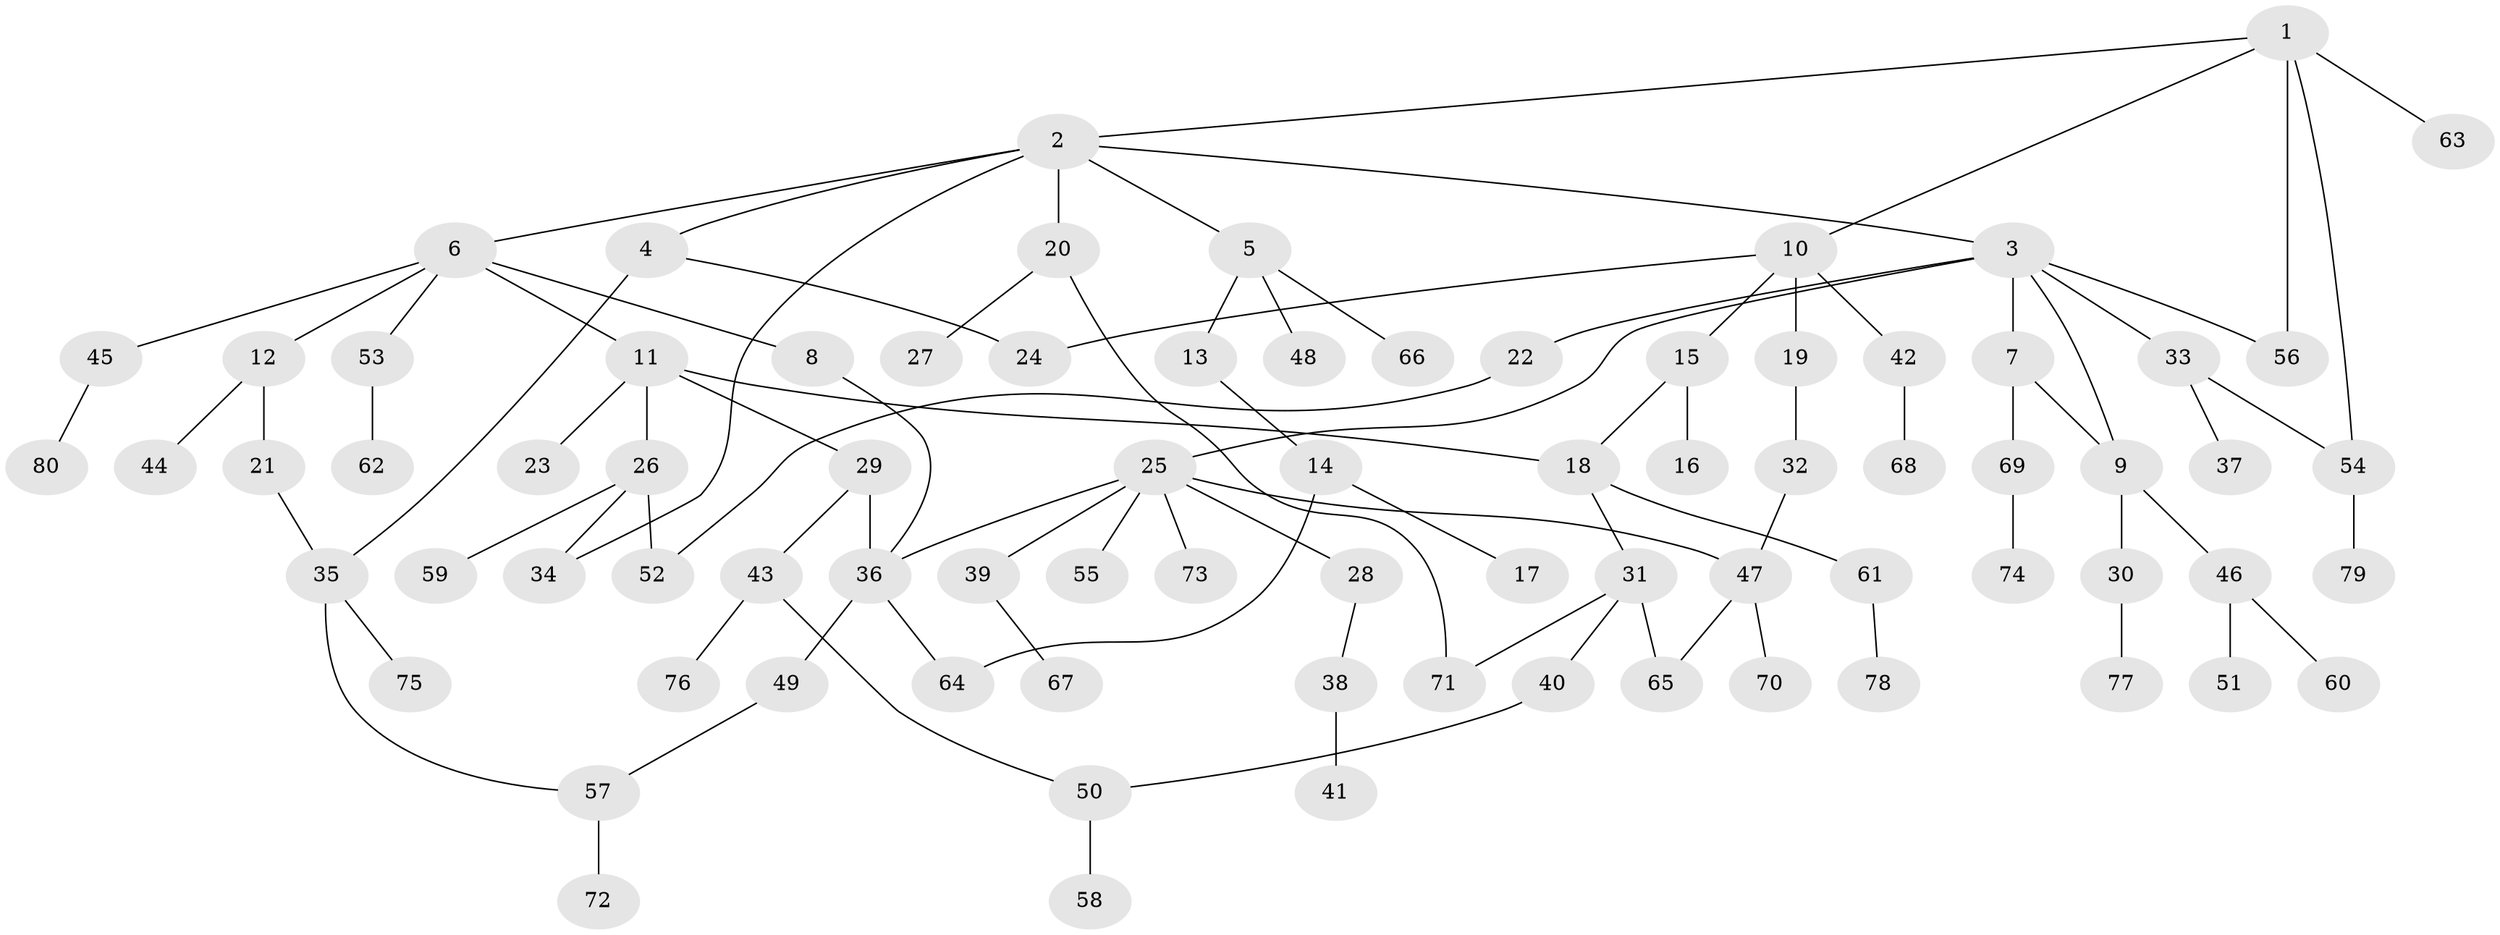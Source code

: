 // Generated by graph-tools (version 1.1) at 2025/10/02/27/25 16:10:51]
// undirected, 80 vertices, 95 edges
graph export_dot {
graph [start="1"]
  node [color=gray90,style=filled];
  1;
  2;
  3;
  4;
  5;
  6;
  7;
  8;
  9;
  10;
  11;
  12;
  13;
  14;
  15;
  16;
  17;
  18;
  19;
  20;
  21;
  22;
  23;
  24;
  25;
  26;
  27;
  28;
  29;
  30;
  31;
  32;
  33;
  34;
  35;
  36;
  37;
  38;
  39;
  40;
  41;
  42;
  43;
  44;
  45;
  46;
  47;
  48;
  49;
  50;
  51;
  52;
  53;
  54;
  55;
  56;
  57;
  58;
  59;
  60;
  61;
  62;
  63;
  64;
  65;
  66;
  67;
  68;
  69;
  70;
  71;
  72;
  73;
  74;
  75;
  76;
  77;
  78;
  79;
  80;
  1 -- 2;
  1 -- 10;
  1 -- 56;
  1 -- 63;
  1 -- 54;
  2 -- 3;
  2 -- 4;
  2 -- 5;
  2 -- 6;
  2 -- 20;
  2 -- 34;
  3 -- 7;
  3 -- 9;
  3 -- 22;
  3 -- 25;
  3 -- 33;
  3 -- 56;
  4 -- 24;
  4 -- 35;
  5 -- 13;
  5 -- 48;
  5 -- 66;
  6 -- 8;
  6 -- 11;
  6 -- 12;
  6 -- 45;
  6 -- 53;
  7 -- 69;
  7 -- 9;
  8 -- 36;
  9 -- 30;
  9 -- 46;
  10 -- 15;
  10 -- 19;
  10 -- 42;
  10 -- 24;
  11 -- 23;
  11 -- 26;
  11 -- 29;
  11 -- 18;
  12 -- 21;
  12 -- 44;
  13 -- 14;
  14 -- 17;
  14 -- 64;
  15 -- 16;
  15 -- 18;
  18 -- 31;
  18 -- 61;
  19 -- 32;
  20 -- 27;
  20 -- 71;
  21 -- 35;
  22 -- 52;
  25 -- 28;
  25 -- 39;
  25 -- 47;
  25 -- 55;
  25 -- 73;
  25 -- 36;
  26 -- 59;
  26 -- 52;
  26 -- 34;
  28 -- 38;
  29 -- 43;
  29 -- 36;
  30 -- 77;
  31 -- 40;
  31 -- 71;
  31 -- 65;
  32 -- 47;
  33 -- 37;
  33 -- 54;
  35 -- 75;
  35 -- 57;
  36 -- 49;
  36 -- 64;
  38 -- 41;
  39 -- 67;
  40 -- 50;
  42 -- 68;
  43 -- 76;
  43 -- 50;
  45 -- 80;
  46 -- 51;
  46 -- 60;
  47 -- 65;
  47 -- 70;
  49 -- 57;
  50 -- 58;
  53 -- 62;
  54 -- 79;
  57 -- 72;
  61 -- 78;
  69 -- 74;
}
